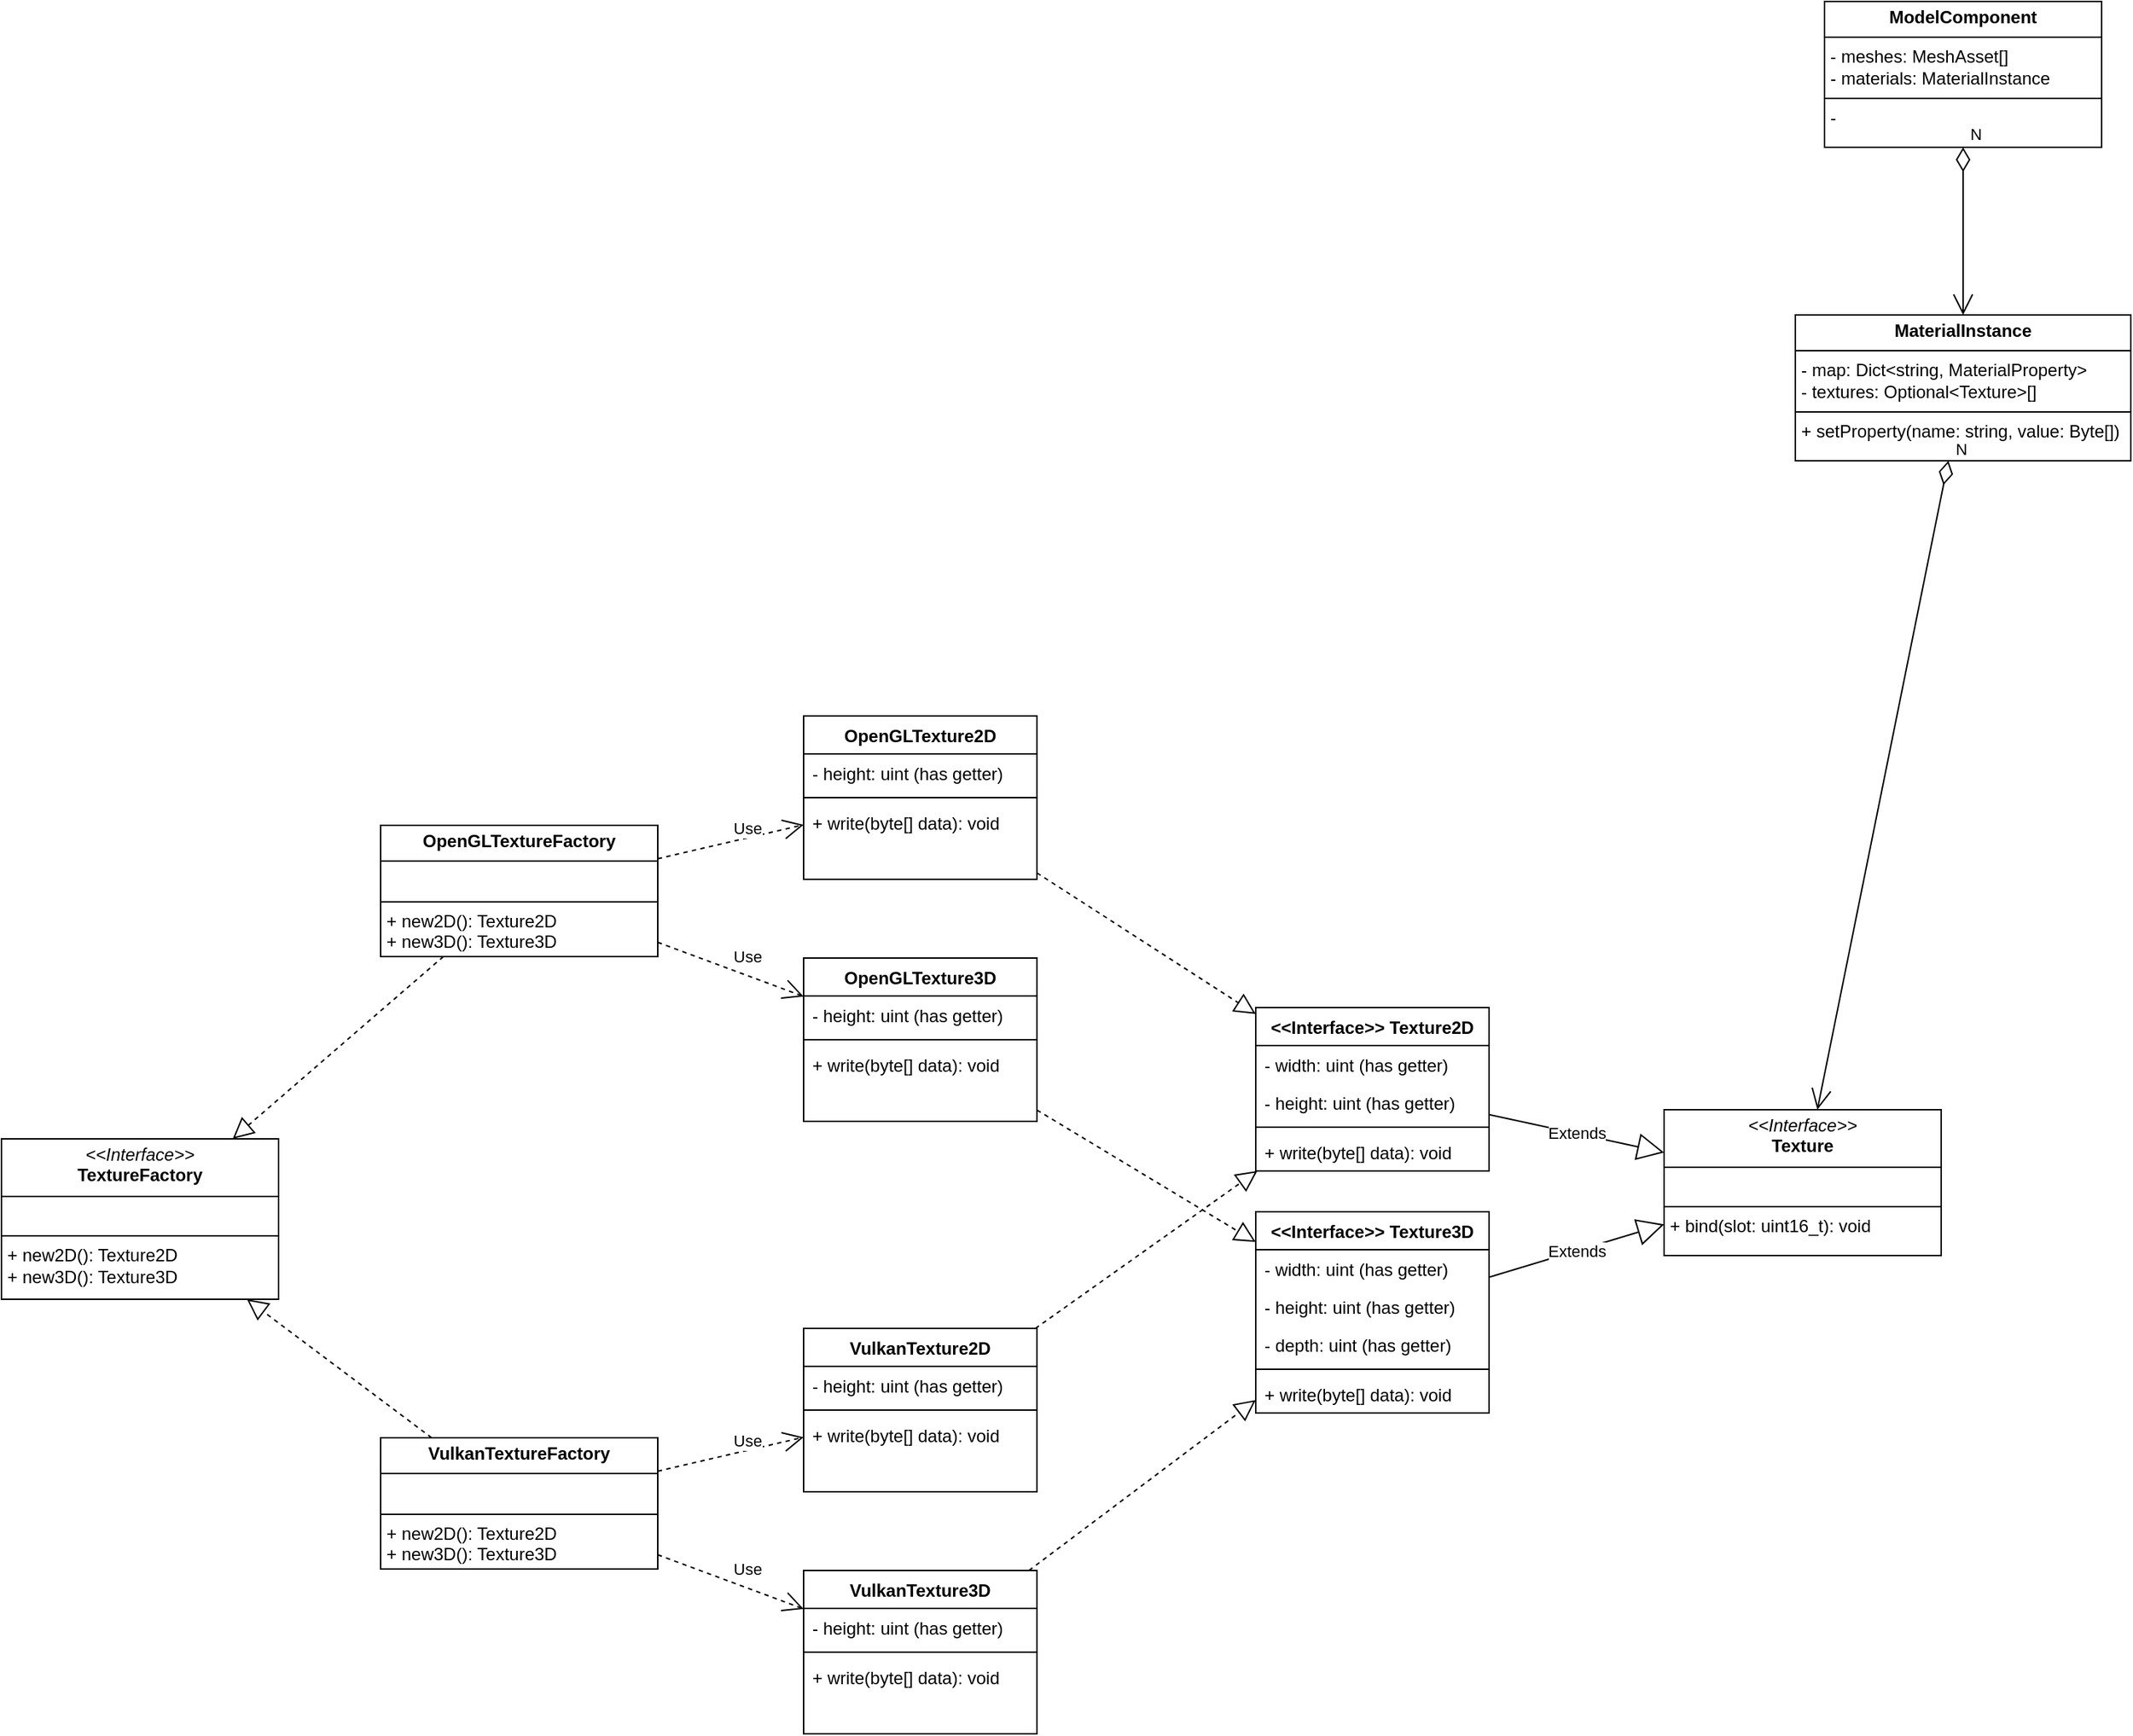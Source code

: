 <mxfile version="26.0.9">
  <diagram id="C5RBs43oDa-KdzZeNtuy" name="Page-1">
    <mxGraphModel dx="2414" dy="992" grid="1" gridSize="10" guides="1" tooltips="1" connect="1" arrows="0" fold="1" page="1" pageScale="1" pageWidth="827" pageHeight="1169" math="0" shadow="0" adaptiveColors="auto">
      <root>
        <mxCell id="WIyWlLk6GJQsqaUBKTNV-0" />
        <mxCell id="WIyWlLk6GJQsqaUBKTNV-1" parent="WIyWlLk6GJQsqaUBKTNV-0" />
        <mxCell id="BmLkSsp7EGdRLbmPOKFO-42" value="&lt;p style=&quot;margin:0px;margin-top:4px;text-align:center;&quot;&gt;&lt;i&gt;&amp;lt;&amp;lt;Interface&amp;gt;&amp;gt;&lt;/i&gt;&lt;br&gt;&lt;b&gt;TextureFactory&lt;/b&gt;&lt;/p&gt;&lt;hr size=&quot;1&quot; style=&quot;border-style:solid;&quot;&gt;&lt;p style=&quot;margin:0px;margin-left:4px;&quot;&gt;&lt;br&gt;&lt;/p&gt;&lt;hr size=&quot;1&quot; style=&quot;border-style:solid;&quot;&gt;&lt;p style=&quot;margin:0px;margin-left:4px;&quot;&gt;+ new2D(): Texture2D&lt;br&gt;+ new3D(): Texture3D&lt;/p&gt;" style="verticalAlign=top;align=left;overflow=fill;html=1;whiteSpace=wrap;" vertex="1" parent="WIyWlLk6GJQsqaUBKTNV-1">
          <mxGeometry x="-560" y="1650" width="190" height="110" as="geometry" />
        </mxCell>
        <mxCell id="BmLkSsp7EGdRLbmPOKFO-45" value="&lt;p style=&quot;margin:0px;margin-top:4px;text-align:center;&quot;&gt;&lt;b&gt;ModelComponent&lt;/b&gt;&lt;/p&gt;&lt;hr size=&quot;1&quot; style=&quot;border-style:solid;&quot;&gt;&lt;p style=&quot;margin:0px;margin-left:4px;&quot;&gt;- meshes: MeshAsset[]&lt;/p&gt;&lt;p style=&quot;margin:0px;margin-left:4px;&quot;&gt;- materials: MaterialInstance&lt;/p&gt;&lt;hr size=&quot;1&quot; style=&quot;border-style:solid;&quot;&gt;&lt;p style=&quot;margin:0px;margin-left:4px;&quot;&gt;-&amp;nbsp;&lt;/p&gt;" style="verticalAlign=top;align=left;overflow=fill;html=1;whiteSpace=wrap;" vertex="1" parent="WIyWlLk6GJQsqaUBKTNV-1">
          <mxGeometry x="690" y="870" width="190" height="100" as="geometry" />
        </mxCell>
        <mxCell id="BmLkSsp7EGdRLbmPOKFO-46" value="&lt;p style=&quot;margin:0px;margin-top:4px;text-align:center;&quot;&gt;&lt;b&gt;MaterialInstance&lt;/b&gt;&lt;/p&gt;&lt;hr size=&quot;1&quot; style=&quot;border-style:solid;&quot;&gt;&lt;p style=&quot;margin:0px;margin-left:4px;&quot;&gt;- map: Dict&amp;lt;string, MaterialProperty&amp;gt;&lt;br&gt;- textures: Optional&amp;lt;Texture&amp;gt;[]&lt;/p&gt;&lt;hr size=&quot;1&quot; style=&quot;border-style:solid;&quot;&gt;&lt;p style=&quot;margin:0px;margin-left:4px;&quot;&gt;+ setProperty(name: string, value: Byte[])&lt;/p&gt;" style="verticalAlign=top;align=left;overflow=fill;html=1;whiteSpace=wrap;movable=1;resizable=1;rotatable=1;deletable=1;editable=1;locked=0;connectable=1;" vertex="1" parent="WIyWlLk6GJQsqaUBKTNV-1">
          <mxGeometry x="670" y="1085" width="230" height="100" as="geometry" />
        </mxCell>
        <mxCell id="BmLkSsp7EGdRLbmPOKFO-47" value="N" style="endArrow=open;html=1;endSize=12;startArrow=diamondThin;startSize=14;startFill=0;align=left;verticalAlign=bottom;rounded=0;curved=0;" edge="1" parent="WIyWlLk6GJQsqaUBKTNV-1" source="BmLkSsp7EGdRLbmPOKFO-45" target="BmLkSsp7EGdRLbmPOKFO-46">
          <mxGeometry x="-1" y="3" relative="1" as="geometry">
            <mxPoint x="-170" y="580" as="sourcePoint" />
            <mxPoint x="-10" y="580" as="targetPoint" />
          </mxGeometry>
        </mxCell>
        <mxCell id="BmLkSsp7EGdRLbmPOKFO-49" value="N" style="endArrow=open;html=1;endSize=12;startArrow=diamondThin;startSize=14;startFill=0;align=left;verticalAlign=bottom;rounded=0;curved=0;strokeColor=default;fontFamily=Helvetica;fontSize=11;fontColor=default;labelBackgroundColor=default;" edge="1" parent="WIyWlLk6GJQsqaUBKTNV-1" source="BmLkSsp7EGdRLbmPOKFO-46" target="BmLkSsp7EGdRLbmPOKFO-0">
          <mxGeometry x="-1" y="3" relative="1" as="geometry">
            <mxPoint x="200" y="549.791" as="sourcePoint" />
            <mxPoint x="420.057" y="550" as="targetPoint" />
          </mxGeometry>
        </mxCell>
        <mxCell id="BmLkSsp7EGdRLbmPOKFO-52" value="" style="endArrow=block;dashed=1;endFill=0;endSize=12;html=1;rounded=0;strokeColor=default;align=left;verticalAlign=bottom;fontFamily=Helvetica;fontSize=11;fontColor=default;labelBackgroundColor=default;curved=0;" edge="1" parent="WIyWlLk6GJQsqaUBKTNV-1" source="BmLkSsp7EGdRLbmPOKFO-50" target="BmLkSsp7EGdRLbmPOKFO-42">
          <mxGeometry width="160" relative="1" as="geometry">
            <mxPoint x="120" y="1285" as="sourcePoint" />
            <mxPoint x="280" y="1285" as="targetPoint" />
          </mxGeometry>
        </mxCell>
        <mxCell id="BmLkSsp7EGdRLbmPOKFO-60" value="" style="endArrow=block;dashed=1;endFill=0;endSize=12;html=1;rounded=0;strokeColor=default;align=left;verticalAlign=bottom;fontFamily=Helvetica;fontSize=11;fontColor=default;labelBackgroundColor=default;curved=0;" edge="1" parent="WIyWlLk6GJQsqaUBKTNV-1" source="BmLkSsp7EGdRLbmPOKFO-18" target="BmLkSsp7EGdRLbmPOKFO-1">
          <mxGeometry width="160" relative="1" as="geometry">
            <mxPoint x="-10" y="1107" as="sourcePoint" />
            <mxPoint x="275" y="1113" as="targetPoint" />
          </mxGeometry>
        </mxCell>
        <mxCell id="BmLkSsp7EGdRLbmPOKFO-61" value="" style="endArrow=block;dashed=1;endFill=0;endSize=12;html=1;rounded=0;strokeColor=default;align=left;verticalAlign=bottom;fontFamily=Helvetica;fontSize=11;fontColor=default;labelBackgroundColor=default;curved=0;" edge="1" parent="WIyWlLk6GJQsqaUBKTNV-1" source="BmLkSsp7EGdRLbmPOKFO-56" target="BmLkSsp7EGdRLbmPOKFO-12">
          <mxGeometry width="160" relative="1" as="geometry">
            <mxPoint x="240" y="1286" as="sourcePoint" />
            <mxPoint x="290" y="1286" as="targetPoint" />
          </mxGeometry>
        </mxCell>
        <mxCell id="BmLkSsp7EGdRLbmPOKFO-65" value="" style="group" vertex="1" connectable="0" parent="WIyWlLk6GJQsqaUBKTNV-1">
          <mxGeometry x="300" y="1560" width="470" height="278" as="geometry" />
        </mxCell>
        <mxCell id="BmLkSsp7EGdRLbmPOKFO-0" value="&lt;p style=&quot;margin:0px;margin-top:4px;text-align:center;&quot;&gt;&lt;i&gt;&amp;lt;&amp;lt;Interface&amp;gt;&amp;gt;&lt;/i&gt;&lt;br&gt;&lt;b&gt;Texture&lt;/b&gt;&lt;/p&gt;&lt;hr size=&quot;1&quot; style=&quot;border-style:solid;&quot;&gt;&lt;p style=&quot;margin:0px;margin-left:4px;&quot;&gt;&lt;br&gt;&lt;/p&gt;&lt;hr size=&quot;1&quot; style=&quot;border-style:solid;&quot;&gt;&lt;p style=&quot;margin:0px;margin-left:4px;&quot;&gt;+ bind(slot: uint16_t): void&lt;br&gt;&lt;/p&gt;" style="verticalAlign=top;align=left;overflow=fill;html=1;whiteSpace=wrap;" vertex="1" parent="BmLkSsp7EGdRLbmPOKFO-65">
          <mxGeometry x="280" y="70" width="190" height="100" as="geometry" />
        </mxCell>
        <mxCell id="BmLkSsp7EGdRLbmPOKFO-12" value="&lt;&lt;Interface&gt;&gt; Texture3D" style="swimlane;fontStyle=1;align=center;verticalAlign=top;childLayout=stackLayout;horizontal=1;startSize=26;horizontalStack=0;resizeParent=1;resizeLast=0;collapsible=1;marginBottom=0;rounded=0;shadow=0;strokeWidth=1;" vertex="1" parent="BmLkSsp7EGdRLbmPOKFO-65">
          <mxGeometry y="140" width="160" height="138" as="geometry">
            <mxRectangle x="130" y="380" width="160" height="26" as="alternateBounds" />
          </mxGeometry>
        </mxCell>
        <mxCell id="BmLkSsp7EGdRLbmPOKFO-13" value="- width: uint (has getter)" style="text;align=left;verticalAlign=top;spacingLeft=4;spacingRight=4;overflow=hidden;rotatable=0;points=[[0,0.5],[1,0.5]];portConstraint=eastwest;" vertex="1" parent="BmLkSsp7EGdRLbmPOKFO-12">
          <mxGeometry y="26" width="160" height="26" as="geometry" />
        </mxCell>
        <mxCell id="BmLkSsp7EGdRLbmPOKFO-14" value="- height: uint (has getter)" style="text;align=left;verticalAlign=top;spacingLeft=4;spacingRight=4;overflow=hidden;rotatable=0;points=[[0,0.5],[1,0.5]];portConstraint=eastwest;rounded=0;shadow=0;html=0;" vertex="1" parent="BmLkSsp7EGdRLbmPOKFO-12">
          <mxGeometry y="52" width="160" height="26" as="geometry" />
        </mxCell>
        <mxCell id="BmLkSsp7EGdRLbmPOKFO-62" value="- depth: uint (has getter)" style="text;align=left;verticalAlign=top;spacingLeft=4;spacingRight=4;overflow=hidden;rotatable=0;points=[[0,0.5],[1,0.5]];portConstraint=eastwest;rounded=0;shadow=0;html=0;" vertex="1" parent="BmLkSsp7EGdRLbmPOKFO-12">
          <mxGeometry y="78" width="160" height="26" as="geometry" />
        </mxCell>
        <mxCell id="BmLkSsp7EGdRLbmPOKFO-15" value="" style="line;html=1;strokeWidth=1;align=left;verticalAlign=middle;spacingTop=-1;spacingLeft=3;spacingRight=3;rotatable=0;labelPosition=right;points=[];portConstraint=eastwest;" vertex="1" parent="BmLkSsp7EGdRLbmPOKFO-12">
          <mxGeometry y="104" width="160" height="8" as="geometry" />
        </mxCell>
        <mxCell id="BmLkSsp7EGdRLbmPOKFO-16" value="+ write(byte[] data): void" style="text;align=left;verticalAlign=top;spacingLeft=4;spacingRight=4;overflow=hidden;rotatable=0;points=[[0,0.5],[1,0.5]];portConstraint=eastwest;" vertex="1" parent="BmLkSsp7EGdRLbmPOKFO-12">
          <mxGeometry y="112" width="160" height="26" as="geometry" />
        </mxCell>
        <mxCell id="BmLkSsp7EGdRLbmPOKFO-1" value="&lt;&lt;Interface&gt;&gt; Texture2D" style="swimlane;fontStyle=1;align=center;verticalAlign=top;childLayout=stackLayout;horizontal=1;startSize=26;horizontalStack=0;resizeParent=1;resizeLast=0;collapsible=1;marginBottom=0;rounded=0;shadow=0;strokeWidth=1;" vertex="1" parent="BmLkSsp7EGdRLbmPOKFO-65">
          <mxGeometry width="160" height="112" as="geometry">
            <mxRectangle x="130" y="380" width="160" height="26" as="alternateBounds" />
          </mxGeometry>
        </mxCell>
        <mxCell id="BmLkSsp7EGdRLbmPOKFO-2" value="- width: uint (has getter)" style="text;align=left;verticalAlign=top;spacingLeft=4;spacingRight=4;overflow=hidden;rotatable=0;points=[[0,0.5],[1,0.5]];portConstraint=eastwest;" vertex="1" parent="BmLkSsp7EGdRLbmPOKFO-1">
          <mxGeometry y="26" width="160" height="26" as="geometry" />
        </mxCell>
        <mxCell id="BmLkSsp7EGdRLbmPOKFO-3" value="- height: uint (has getter)" style="text;align=left;verticalAlign=top;spacingLeft=4;spacingRight=4;overflow=hidden;rotatable=0;points=[[0,0.5],[1,0.5]];portConstraint=eastwest;rounded=0;shadow=0;html=0;" vertex="1" parent="BmLkSsp7EGdRLbmPOKFO-1">
          <mxGeometry y="52" width="160" height="26" as="geometry" />
        </mxCell>
        <mxCell id="BmLkSsp7EGdRLbmPOKFO-4" value="" style="line;html=1;strokeWidth=1;align=left;verticalAlign=middle;spacingTop=-1;spacingLeft=3;spacingRight=3;rotatable=0;labelPosition=right;points=[];portConstraint=eastwest;" vertex="1" parent="BmLkSsp7EGdRLbmPOKFO-1">
          <mxGeometry y="78" width="160" height="8" as="geometry" />
        </mxCell>
        <mxCell id="BmLkSsp7EGdRLbmPOKFO-6" value="+ write(byte[] data): void" style="text;align=left;verticalAlign=top;spacingLeft=4;spacingRight=4;overflow=hidden;rotatable=0;points=[[0,0.5],[1,0.5]];portConstraint=eastwest;" vertex="1" parent="BmLkSsp7EGdRLbmPOKFO-1">
          <mxGeometry y="86" width="160" height="26" as="geometry" />
        </mxCell>
        <mxCell id="BmLkSsp7EGdRLbmPOKFO-25" value="Extends" style="endArrow=block;endSize=16;endFill=0;html=1;rounded=0;" edge="1" parent="BmLkSsp7EGdRLbmPOKFO-65" source="BmLkSsp7EGdRLbmPOKFO-12" target="BmLkSsp7EGdRLbmPOKFO-0">
          <mxGeometry width="160" relative="1" as="geometry">
            <mxPoint x="-41" y="-710" as="sourcePoint" />
            <mxPoint x="53" y="-800" as="targetPoint" />
          </mxGeometry>
        </mxCell>
        <mxCell id="BmLkSsp7EGdRLbmPOKFO-24" value="Extends" style="endArrow=block;endSize=16;endFill=0;html=1;rounded=0;" edge="1" parent="BmLkSsp7EGdRLbmPOKFO-65" source="BmLkSsp7EGdRLbmPOKFO-1" target="BmLkSsp7EGdRLbmPOKFO-0">
          <mxGeometry width="160" relative="1" as="geometry">
            <mxPoint x="-150" y="-750" as="sourcePoint" />
            <mxPoint x="-140" y="-830" as="targetPoint" />
          </mxGeometry>
        </mxCell>
        <mxCell id="BmLkSsp7EGdRLbmPOKFO-66" value="" style="group" vertex="1" connectable="0" parent="WIyWlLk6GJQsqaUBKTNV-1">
          <mxGeometry x="-300" y="1360" width="450" height="278" as="geometry" />
        </mxCell>
        <mxCell id="BmLkSsp7EGdRLbmPOKFO-18" value="OpenGLTexture2D" style="swimlane;fontStyle=1;align=center;verticalAlign=top;childLayout=stackLayout;horizontal=1;startSize=26;horizontalStack=0;resizeParent=1;resizeLast=0;collapsible=1;marginBottom=0;rounded=0;shadow=0;strokeWidth=1;" vertex="1" parent="BmLkSsp7EGdRLbmPOKFO-66">
          <mxGeometry x="290" width="160" height="112" as="geometry">
            <mxRectangle x="130" y="380" width="160" height="26" as="alternateBounds" />
          </mxGeometry>
        </mxCell>
        <mxCell id="BmLkSsp7EGdRLbmPOKFO-20" value="- height: uint (has getter)" style="text;align=left;verticalAlign=top;spacingLeft=4;spacingRight=4;overflow=hidden;rotatable=0;points=[[0,0.5],[1,0.5]];portConstraint=eastwest;rounded=0;shadow=0;html=0;" vertex="1" parent="BmLkSsp7EGdRLbmPOKFO-18">
          <mxGeometry y="26" width="160" height="26" as="geometry" />
        </mxCell>
        <mxCell id="BmLkSsp7EGdRLbmPOKFO-21" value="" style="line;html=1;strokeWidth=1;align=left;verticalAlign=middle;spacingTop=-1;spacingLeft=3;spacingRight=3;rotatable=0;labelPosition=right;points=[];portConstraint=eastwest;" vertex="1" parent="BmLkSsp7EGdRLbmPOKFO-18">
          <mxGeometry y="52" width="160" height="8" as="geometry" />
        </mxCell>
        <mxCell id="BmLkSsp7EGdRLbmPOKFO-22" value="+ write(byte[] data): void" style="text;align=left;verticalAlign=top;spacingLeft=4;spacingRight=4;overflow=hidden;rotatable=0;points=[[0,0.5],[1,0.5]];portConstraint=eastwest;" vertex="1" parent="BmLkSsp7EGdRLbmPOKFO-18">
          <mxGeometry y="60" width="160" height="26" as="geometry" />
        </mxCell>
        <mxCell id="BmLkSsp7EGdRLbmPOKFO-50" value="&lt;p style=&quot;margin:0px;margin-top:4px;text-align:center;&quot;&gt;&lt;b&gt;OpenGLTextureFactory&lt;/b&gt;&lt;/p&gt;&lt;hr size=&quot;1&quot; style=&quot;border-style:solid;&quot;&gt;&lt;p style=&quot;margin:0px;margin-left:4px;&quot;&gt;&lt;br&gt;&lt;/p&gt;&lt;hr size=&quot;1&quot; style=&quot;border-style:solid;&quot;&gt;&lt;p style=&quot;margin:0px;margin-left:4px;&quot;&gt;+ new2D(): Texture2D&lt;br&gt;+ new3D(): Texture3D&lt;/p&gt;" style="verticalAlign=top;align=left;overflow=fill;html=1;whiteSpace=wrap;" vertex="1" parent="BmLkSsp7EGdRLbmPOKFO-66">
          <mxGeometry y="75" width="190" height="90" as="geometry" />
        </mxCell>
        <mxCell id="BmLkSsp7EGdRLbmPOKFO-56" value="OpenGLTexture3D" style="swimlane;fontStyle=1;align=center;verticalAlign=top;childLayout=stackLayout;horizontal=1;startSize=26;horizontalStack=0;resizeParent=1;resizeLast=0;collapsible=1;marginBottom=0;rounded=0;shadow=0;strokeWidth=1;" vertex="1" parent="BmLkSsp7EGdRLbmPOKFO-66">
          <mxGeometry x="290" y="166" width="160" height="112" as="geometry">
            <mxRectangle x="130" y="380" width="160" height="26" as="alternateBounds" />
          </mxGeometry>
        </mxCell>
        <mxCell id="BmLkSsp7EGdRLbmPOKFO-57" value="- height: uint (has getter)" style="text;align=left;verticalAlign=top;spacingLeft=4;spacingRight=4;overflow=hidden;rotatable=0;points=[[0,0.5],[1,0.5]];portConstraint=eastwest;rounded=0;shadow=0;html=0;" vertex="1" parent="BmLkSsp7EGdRLbmPOKFO-56">
          <mxGeometry y="26" width="160" height="26" as="geometry" />
        </mxCell>
        <mxCell id="BmLkSsp7EGdRLbmPOKFO-58" value="" style="line;html=1;strokeWidth=1;align=left;verticalAlign=middle;spacingTop=-1;spacingLeft=3;spacingRight=3;rotatable=0;labelPosition=right;points=[];portConstraint=eastwest;" vertex="1" parent="BmLkSsp7EGdRLbmPOKFO-56">
          <mxGeometry y="52" width="160" height="8" as="geometry" />
        </mxCell>
        <mxCell id="BmLkSsp7EGdRLbmPOKFO-59" value="+ write(byte[] data): void" style="text;align=left;verticalAlign=top;spacingLeft=4;spacingRight=4;overflow=hidden;rotatable=0;points=[[0,0.5],[1,0.5]];portConstraint=eastwest;" vertex="1" parent="BmLkSsp7EGdRLbmPOKFO-56">
          <mxGeometry y="60" width="160" height="26" as="geometry" />
        </mxCell>
        <mxCell id="BmLkSsp7EGdRLbmPOKFO-63" value="Use" style="endArrow=open;endSize=12;dashed=1;html=1;rounded=0;strokeColor=default;align=left;verticalAlign=bottom;fontFamily=Helvetica;fontSize=11;fontColor=default;labelBackgroundColor=default;curved=0;" edge="1" parent="BmLkSsp7EGdRLbmPOKFO-66" source="BmLkSsp7EGdRLbmPOKFO-50" target="BmLkSsp7EGdRLbmPOKFO-18">
          <mxGeometry width="160" relative="1" as="geometry">
            <mxPoint x="90" y="80" as="sourcePoint" />
            <mxPoint x="250" y="80" as="targetPoint" />
          </mxGeometry>
        </mxCell>
        <mxCell id="BmLkSsp7EGdRLbmPOKFO-64" value="Use" style="endArrow=open;endSize=12;dashed=1;html=1;rounded=0;strokeColor=default;align=left;verticalAlign=bottom;fontFamily=Helvetica;fontSize=11;fontColor=default;labelBackgroundColor=default;curved=0;" edge="1" parent="BmLkSsp7EGdRLbmPOKFO-66" source="BmLkSsp7EGdRLbmPOKFO-50" target="BmLkSsp7EGdRLbmPOKFO-56">
          <mxGeometry width="160" relative="1" as="geometry">
            <mxPoint x="200" y="108" as="sourcePoint" />
            <mxPoint x="300" y="85" as="targetPoint" />
          </mxGeometry>
        </mxCell>
        <mxCell id="BmLkSsp7EGdRLbmPOKFO-67" value="" style="group" vertex="1" connectable="0" parent="WIyWlLk6GJQsqaUBKTNV-1">
          <mxGeometry x="-300" y="1780" width="450" height="278" as="geometry" />
        </mxCell>
        <mxCell id="BmLkSsp7EGdRLbmPOKFO-68" value="VulkanTexture2D" style="swimlane;fontStyle=1;align=center;verticalAlign=top;childLayout=stackLayout;horizontal=1;startSize=26;horizontalStack=0;resizeParent=1;resizeLast=0;collapsible=1;marginBottom=0;rounded=0;shadow=0;strokeWidth=1;" vertex="1" parent="BmLkSsp7EGdRLbmPOKFO-67">
          <mxGeometry x="290" width="160" height="112" as="geometry">
            <mxRectangle x="130" y="380" width="160" height="26" as="alternateBounds" />
          </mxGeometry>
        </mxCell>
        <mxCell id="BmLkSsp7EGdRLbmPOKFO-69" value="- height: uint (has getter)" style="text;align=left;verticalAlign=top;spacingLeft=4;spacingRight=4;overflow=hidden;rotatable=0;points=[[0,0.5],[1,0.5]];portConstraint=eastwest;rounded=0;shadow=0;html=0;" vertex="1" parent="BmLkSsp7EGdRLbmPOKFO-68">
          <mxGeometry y="26" width="160" height="26" as="geometry" />
        </mxCell>
        <mxCell id="BmLkSsp7EGdRLbmPOKFO-70" value="" style="line;html=1;strokeWidth=1;align=left;verticalAlign=middle;spacingTop=-1;spacingLeft=3;spacingRight=3;rotatable=0;labelPosition=right;points=[];portConstraint=eastwest;" vertex="1" parent="BmLkSsp7EGdRLbmPOKFO-68">
          <mxGeometry y="52" width="160" height="8" as="geometry" />
        </mxCell>
        <mxCell id="BmLkSsp7EGdRLbmPOKFO-71" value="+ write(byte[] data): void" style="text;align=left;verticalAlign=top;spacingLeft=4;spacingRight=4;overflow=hidden;rotatable=0;points=[[0,0.5],[1,0.5]];portConstraint=eastwest;" vertex="1" parent="BmLkSsp7EGdRLbmPOKFO-68">
          <mxGeometry y="60" width="160" height="26" as="geometry" />
        </mxCell>
        <mxCell id="BmLkSsp7EGdRLbmPOKFO-72" value="&lt;p style=&quot;margin:0px;margin-top:4px;text-align:center;&quot;&gt;&lt;b&gt;VulkanTextureFactory&lt;/b&gt;&lt;/p&gt;&lt;hr size=&quot;1&quot; style=&quot;border-style:solid;&quot;&gt;&lt;p style=&quot;margin:0px;margin-left:4px;&quot;&gt;&lt;br&gt;&lt;/p&gt;&lt;hr size=&quot;1&quot; style=&quot;border-style:solid;&quot;&gt;&lt;p style=&quot;margin:0px;margin-left:4px;&quot;&gt;+ new2D(): Texture2D&lt;br&gt;+ new3D(): Texture3D&lt;/p&gt;" style="verticalAlign=top;align=left;overflow=fill;html=1;whiteSpace=wrap;" vertex="1" parent="BmLkSsp7EGdRLbmPOKFO-67">
          <mxGeometry y="75" width="190" height="90" as="geometry" />
        </mxCell>
        <mxCell id="BmLkSsp7EGdRLbmPOKFO-73" value="VulkanTexture3D" style="swimlane;fontStyle=1;align=center;verticalAlign=top;childLayout=stackLayout;horizontal=1;startSize=26;horizontalStack=0;resizeParent=1;resizeLast=0;collapsible=1;marginBottom=0;rounded=0;shadow=0;strokeWidth=1;" vertex="1" parent="BmLkSsp7EGdRLbmPOKFO-67">
          <mxGeometry x="290" y="166" width="160" height="112" as="geometry">
            <mxRectangle x="130" y="380" width="160" height="26" as="alternateBounds" />
          </mxGeometry>
        </mxCell>
        <mxCell id="BmLkSsp7EGdRLbmPOKFO-74" value="- height: uint (has getter)" style="text;align=left;verticalAlign=top;spacingLeft=4;spacingRight=4;overflow=hidden;rotatable=0;points=[[0,0.5],[1,0.5]];portConstraint=eastwest;rounded=0;shadow=0;html=0;" vertex="1" parent="BmLkSsp7EGdRLbmPOKFO-73">
          <mxGeometry y="26" width="160" height="26" as="geometry" />
        </mxCell>
        <mxCell id="BmLkSsp7EGdRLbmPOKFO-75" value="" style="line;html=1;strokeWidth=1;align=left;verticalAlign=middle;spacingTop=-1;spacingLeft=3;spacingRight=3;rotatable=0;labelPosition=right;points=[];portConstraint=eastwest;" vertex="1" parent="BmLkSsp7EGdRLbmPOKFO-73">
          <mxGeometry y="52" width="160" height="8" as="geometry" />
        </mxCell>
        <mxCell id="BmLkSsp7EGdRLbmPOKFO-76" value="+ write(byte[] data): void" style="text;align=left;verticalAlign=top;spacingLeft=4;spacingRight=4;overflow=hidden;rotatable=0;points=[[0,0.5],[1,0.5]];portConstraint=eastwest;" vertex="1" parent="BmLkSsp7EGdRLbmPOKFO-73">
          <mxGeometry y="60" width="160" height="26" as="geometry" />
        </mxCell>
        <mxCell id="BmLkSsp7EGdRLbmPOKFO-77" value="Use" style="endArrow=open;endSize=12;dashed=1;html=1;rounded=0;strokeColor=default;align=left;verticalAlign=bottom;fontFamily=Helvetica;fontSize=11;fontColor=default;labelBackgroundColor=default;curved=0;" edge="1" parent="BmLkSsp7EGdRLbmPOKFO-67" source="BmLkSsp7EGdRLbmPOKFO-72" target="BmLkSsp7EGdRLbmPOKFO-68">
          <mxGeometry width="160" relative="1" as="geometry">
            <mxPoint x="90" y="80" as="sourcePoint" />
            <mxPoint x="250" y="80" as="targetPoint" />
          </mxGeometry>
        </mxCell>
        <mxCell id="BmLkSsp7EGdRLbmPOKFO-78" value="Use" style="endArrow=open;endSize=12;dashed=1;html=1;rounded=0;strokeColor=default;align=left;verticalAlign=bottom;fontFamily=Helvetica;fontSize=11;fontColor=default;labelBackgroundColor=default;curved=0;" edge="1" parent="BmLkSsp7EGdRLbmPOKFO-67" source="BmLkSsp7EGdRLbmPOKFO-72" target="BmLkSsp7EGdRLbmPOKFO-73">
          <mxGeometry width="160" relative="1" as="geometry">
            <mxPoint x="200" y="108" as="sourcePoint" />
            <mxPoint x="300" y="85" as="targetPoint" />
          </mxGeometry>
        </mxCell>
        <mxCell id="BmLkSsp7EGdRLbmPOKFO-80" value="" style="endArrow=block;dashed=1;endFill=0;endSize=12;html=1;rounded=0;strokeColor=default;align=left;verticalAlign=bottom;fontFamily=Helvetica;fontSize=11;fontColor=default;labelBackgroundColor=default;curved=0;" edge="1" parent="WIyWlLk6GJQsqaUBKTNV-1" source="BmLkSsp7EGdRLbmPOKFO-68" target="BmLkSsp7EGdRLbmPOKFO-1">
          <mxGeometry width="160" relative="1" as="geometry">
            <mxPoint x="160" y="1478" as="sourcePoint" />
            <mxPoint x="310" y="1574" as="targetPoint" />
          </mxGeometry>
        </mxCell>
        <mxCell id="BmLkSsp7EGdRLbmPOKFO-81" value="" style="endArrow=block;dashed=1;endFill=0;endSize=12;html=1;rounded=0;strokeColor=default;align=left;verticalAlign=bottom;fontFamily=Helvetica;fontSize=11;fontColor=default;labelBackgroundColor=default;curved=0;" edge="1" parent="WIyWlLk6GJQsqaUBKTNV-1" source="BmLkSsp7EGdRLbmPOKFO-73" target="BmLkSsp7EGdRLbmPOKFO-12">
          <mxGeometry width="160" relative="1" as="geometry">
            <mxPoint x="159" y="1790" as="sourcePoint" />
            <mxPoint x="311" y="1682" as="targetPoint" />
          </mxGeometry>
        </mxCell>
        <mxCell id="BmLkSsp7EGdRLbmPOKFO-82" value="" style="endArrow=block;dashed=1;endFill=0;endSize=12;html=1;rounded=0;strokeColor=default;align=left;verticalAlign=bottom;fontFamily=Helvetica;fontSize=11;fontColor=default;labelBackgroundColor=default;curved=0;" edge="1" parent="WIyWlLk6GJQsqaUBKTNV-1" source="BmLkSsp7EGdRLbmPOKFO-72" target="BmLkSsp7EGdRLbmPOKFO-42">
          <mxGeometry width="160" relative="1" as="geometry">
            <mxPoint x="-263" y="1535" as="sourcePoint" />
            <mxPoint x="-452" y="1660" as="targetPoint" />
          </mxGeometry>
        </mxCell>
      </root>
    </mxGraphModel>
  </diagram>
</mxfile>
